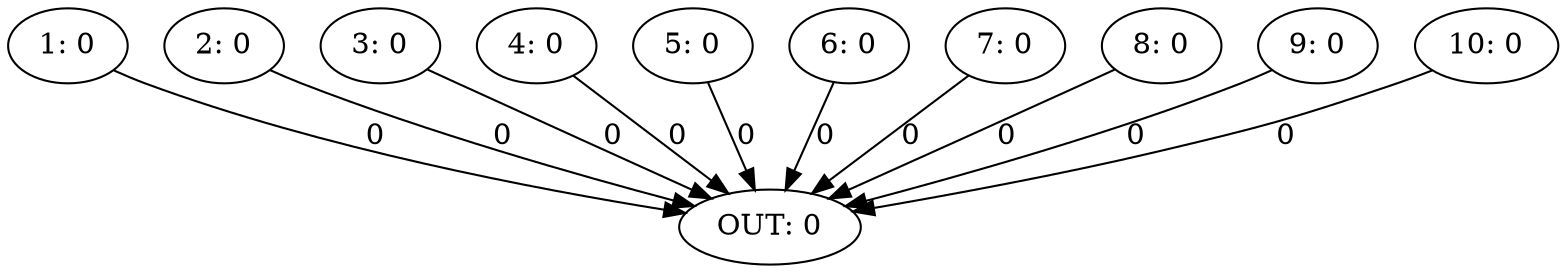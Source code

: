 digraph "Reseau de neurones" {
	1 [label="1: 0"]
	2 [label="2: 0"]
	3 [label="3: 0"]
	4 [label="4: 0"]
	5 [label="5: 0"]
	6 [label="6: 0"]
	7 [label="7: 0"]
	8 [label="8: 0"]
	9 [label="9: 0"]
	10 [label="10: 0"]
	OUT [label="OUT: 0"]
	1 -> OUT [label=0]
	2 -> OUT [label=0]
	3 -> OUT [label=0]
	4 -> OUT [label=0]
	5 -> OUT [label=0]
	6 -> OUT [label=0]
	7 -> OUT [label=0]
	8 -> OUT [label=0]
	9 -> OUT [label=0]
	10 -> OUT [label=0]
}
